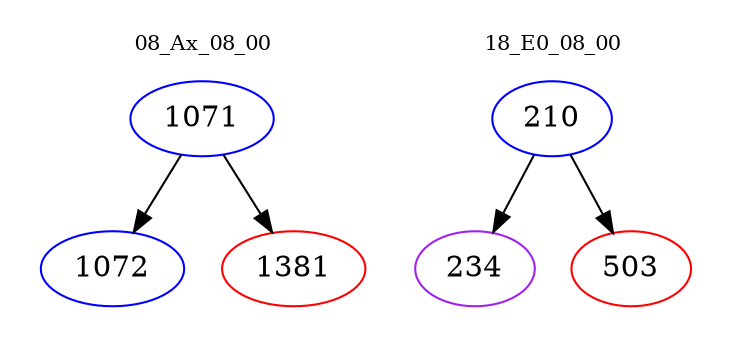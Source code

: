 digraph{
subgraph cluster_0 {
color = white
label = "08_Ax_08_00";
fontsize=10;
T0_1071 [label="1071", color="blue"]
T0_1071 -> T0_1072 [color="black"]
T0_1072 [label="1072", color="blue"]
T0_1071 -> T0_1381 [color="black"]
T0_1381 [label="1381", color="red"]
}
subgraph cluster_1 {
color = white
label = "18_E0_08_00";
fontsize=10;
T1_210 [label="210", color="blue"]
T1_210 -> T1_234 [color="black"]
T1_234 [label="234", color="purple"]
T1_210 -> T1_503 [color="black"]
T1_503 [label="503", color="red"]
}
}
